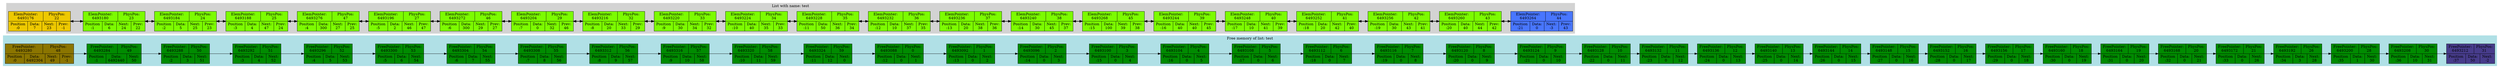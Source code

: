digraph G{
    subgraph clustermem {
    style=filled;
    color=powderblue;
        f0 [shape=record, label="{FreePointer:\n6493280 | PhysPos:\n48 } | {Position\n:0 | Data:\n6492304 | Next:\n49 | Prev:\n-1}",style="filled",fillcolor="gold4"];
        f0->f1
        f1 [shape=record, label="{FreePointer:\n6493284 | PhysPos:\n49 } | {Position\n:1 | Data:\n6492440 | Next:\n50}",style="filled",fillcolor="green4"];
        f1->f2
        f2 [shape=record, label="{FreePointer:\n6493288 | PhysPos:\n50 } | {Position\n:2 | Data:\n3 | Next:\n51}",style="filled",fillcolor="green4"];
        f2->f3
        f3 [shape=record, label="{FreePointer:\n6493292 | PhysPos:\n51 } | {Position\n:3 | Data:\n4 | Next:\n52}",style="filled",fillcolor="green4"];
        f3->f4
        f4 [shape=record, label="{FreePointer:\n6493296 | PhysPos:\n52 } | {Position\n:4 | Data:\n5 | Next:\n53}",style="filled",fillcolor="green4"];
        f4->f5
        f5 [shape=record, label="{FreePointer:\n6493300 | PhysPos:\n53 } | {Position\n:5 | Data:\n6 | Next:\n54}",style="filled",fillcolor="green4"];
        f5->f6
        f6 [shape=record, label="{FreePointer:\n6493304 | PhysPos:\n54 } | {Position\n:6 | Data:\n7 | Next:\n55}",style="filled",fillcolor="green4"];
        f6->f7
        f7 [shape=record, label="{FreePointer:\n6493308 | PhysPos:\n55 } | {Position\n:7 | Data:\n8 | Next:\n56}",style="filled",fillcolor="green4"];
        f7->f8
        f8 [shape=record, label="{FreePointer:\n6493312 | PhysPos:\n56 } | {Position\n:8 | Data:\n9 | Next:\n57}",style="filled",fillcolor="green4"];
        f8->f9
        f9 [shape=record, label="{FreePointer:\n6493316 | PhysPos:\n57 } | {Position\n:9 | Data:\n10 | Next:\n58}",style="filled",fillcolor="green4"];
        f9->f10
        f10 [shape=record, label="{FreePointer:\n6493320 | PhysPos:\n58 } | {Position\n:10 | Data:\n11 | Next:\n59}",style="filled",fillcolor="green4"];
        f10->f11
        f11 [shape=record, label="{FreePointer:\n6493324 | PhysPos:\n59 } | {Position\n:11 | Data:\n12 | Next:\n0}",style="filled",fillcolor="green4"];
        f11->f12
        f12 [shape=record, label="{FreePointer:\n6493088 | PhysPos:\n0 } | {Position\n:12 | Data:\n0 | Next:\n1}",style="filled",fillcolor="green4"];
        f12->f13
        f13 [shape=record, label="{FreePointer:\n6493092 | PhysPos:\n1 } | {Position\n:13 | Data:\n0 | Next:\n2}",style="filled",fillcolor="green4"];
        f13->f14
        f14 [shape=record, label="{FreePointer:\n6493096 | PhysPos:\n2 } | {Position\n:14 | Data:\n0 | Next:\n3}",style="filled",fillcolor="green4"];
        f14->f15
        f15 [shape=record, label="{FreePointer:\n6493100 | PhysPos:\n3 } | {Position\n:15 | Data:\n0 | Next:\n4}",style="filled",fillcolor="green4"];
        f15->f16
        f16 [shape=record, label="{FreePointer:\n6493104 | PhysPos:\n4 } | {Position\n:16 | Data:\n0 | Next:\n5}",style="filled",fillcolor="green4"];
        f16->f17
        f17 [shape=record, label="{FreePointer:\n6493108 | PhysPos:\n5 } | {Position\n:17 | Data:\n0 | Next:\n6}",style="filled",fillcolor="green4"];
        f17->f18
        f18 [shape=record, label="{FreePointer:\n6493112 | PhysPos:\n6 } | {Position\n:18 | Data:\n0 | Next:\n7}",style="filled",fillcolor="green4"];
        f18->f19
        f19 [shape=record, label="{FreePointer:\n6493116 | PhysPos:\n7 } | {Position\n:19 | Data:\n0 | Next:\n8}",style="filled",fillcolor="green4"];
        f19->f20
        f20 [shape=record, label="{FreePointer:\n6493120 | PhysPos:\n8 } | {Position\n:20 | Data:\n0 | Next:\n9}",style="filled",fillcolor="green4"];
        f20->f21
        f21 [shape=record, label="{FreePointer:\n6493124 | PhysPos:\n9 } | {Position\n:21 | Data:\n0 | Next:\n10}",style="filled",fillcolor="green4"];
        f21->f22
        f22 [shape=record, label="{FreePointer:\n6493128 | PhysPos:\n10 } | {Position\n:22 | Data:\n0 | Next:\n11}",style="filled",fillcolor="green4"];
        f22->f23
        f23 [shape=record, label="{FreePointer:\n6493132 | PhysPos:\n11 } | {Position\n:23 | Data:\n0 | Next:\n12}",style="filled",fillcolor="green4"];
        f23->f24
        f24 [shape=record, label="{FreePointer:\n6493136 | PhysPos:\n12 } | {Position\n:24 | Data:\n0 | Next:\n13}",style="filled",fillcolor="green4"];
        f24->f25
        f25 [shape=record, label="{FreePointer:\n6493140 | PhysPos:\n13 } | {Position\n:25 | Data:\n0 | Next:\n14}",style="filled",fillcolor="green4"];
        f25->f26
        f26 [shape=record, label="{FreePointer:\n6493144 | PhysPos:\n14 } | {Position\n:26 | Data:\n0 | Next:\n15}",style="filled",fillcolor="green4"];
        f26->f27
        f27 [shape=record, label="{FreePointer:\n6493148 | PhysPos:\n15 } | {Position\n:27 | Data:\n0 | Next:\n16}",style="filled",fillcolor="green4"];
        f27->f28
        f28 [shape=record, label="{FreePointer:\n6493152 | PhysPos:\n16 } | {Position\n:28 | Data:\n0 | Next:\n17}",style="filled",fillcolor="green4"];
        f28->f29
        f29 [shape=record, label="{FreePointer:\n6493156 | PhysPos:\n17 } | {Position\n:29 | Data:\n0 | Next:\n18}",style="filled",fillcolor="green4"];
        f29->f30
        f30 [shape=record, label="{FreePointer:\n6493160 | PhysPos:\n18 } | {Position\n:30 | Data:\n0 | Next:\n19}",style="filled",fillcolor="green4"];
        f30->f31
        f31 [shape=record, label="{FreePointer:\n6493164 | PhysPos:\n19 } | {Position\n:31 | Data:\n0 | Next:\n20}",style="filled",fillcolor="green4"];
        f31->f32
        f32 [shape=record, label="{FreePointer:\n6493168 | PhysPos:\n20 } | {Position\n:32 | Data:\n0 | Next:\n21}",style="filled",fillcolor="green4"];
        f32->f33
        f33 [shape=record, label="{FreePointer:\n6493172 | PhysPos:\n21 } | {Position\n:33 | Data:\n0 | Next:\n26}",style="filled",fillcolor="green4"];
        f33->f34
        f34 [shape=record, label="{FreePointer:\n6493192 | PhysPos:\n26 } | {Position\n:34 | Data:\n3 | Next:\n28}",style="filled",fillcolor="green4"];
        f34->f35
        f35 [shape=record, label="{FreePointer:\n6493200 | PhysPos:\n28 } | {Position\n:35 | Data:\n1 | Next:\n30}",style="filled",fillcolor="green4"];
        f35->f36
        f36 [shape=record, label="{FreePointer:\n6493208 | PhysPos:\n30 } | {Position\n:36 | Data:\n10 | Next:\n31}",style="filled",fillcolor="green4"];
        f36->f37
        f37 [shape=record, label="{FreePointer:\n6493212 | PhysPos:\n31 } | {Position\n:37 | Data:\n50 | Next:\n-2}",style="filled",fillcolor="slateblue4"];
    label = "Free memory of list: test"}

    rankdir=LR;
    subgraph clusterlist {
    style=filled;
    color=lightgrey;
        0 [shape=record, label="{ElemPointer:\n6493176 | PhysPos:\n22 } | {Position\n:0 | Data:\n7 | Next:\n23 | Prev:\n-1}",style="filled",fillcolor="gold2"];
        0->1[dir="both";style="bold"];
        1 [shape=record, label="{ElemPointer:\n6493180 | PhysPos:\n23 }  | {Position\n:1 | Data:\n6 | Next:\n24 | Prev:\n22}",style="filled",fillcolor="lawngreen"];
        1->2[dir="both";style="bold"];
        2 [shape=record, label="{ElemPointer:\n6493184 | PhysPos:\n24 }  | {Position\n:2 | Data:\n5 | Next:\n25 | Prev:\n23}",style="filled",fillcolor="lawngreen"];
        2->3[dir="both";style="bold"];
        3 [shape=record, label="{ElemPointer:\n6493188 | PhysPos:\n25 }  | {Position\n:3 | Data:\n4 | Next:\n47 | Prev:\n24}",style="filled",fillcolor="lawngreen"];
        3->4[dir="both";style="bold"];
        4 [shape=record, label="{ElemPointer:\n6493276 | PhysPos:\n47 }  | {Position\n:4 | Data:\n300 | Next:\n27 | Prev:\n25}",style="filled",fillcolor="lawngreen"];
        4->5[dir="both";style="bold"];
        5 [shape=record, label="{ElemPointer:\n6493196 | PhysPos:\n27 }  | {Position\n:5 | Data:\n2 | Next:\n46 | Prev:\n47}",style="filled",fillcolor="lawngreen"];
        5->6[dir="both";style="bold"];
        6 [shape=record, label="{ElemPointer:\n6493272 | PhysPos:\n46 }  | {Position\n:6 | Data:\n300 | Next:\n29 | Prev:\n27}",style="filled",fillcolor="lawngreen"];
        6->7[dir="both";style="bold"];
        7 [shape=record, label="{ElemPointer:\n6493204 | PhysPos:\n29 }  | {Position\n:7 | Data:\n0 | Next:\n32 | Prev:\n46}",style="filled",fillcolor="lawngreen"];
        7->8[dir="both";style="bold"];
        8 [shape=record, label="{ElemPointer:\n6493216 | PhysPos:\n32 }  | {Position\n:8 | Data:\n20 | Next:\n33 | Prev:\n29}",style="filled",fillcolor="lawngreen"];
        8->9[dir="both";style="bold"];
        9 [shape=record, label="{ElemPointer:\n6493220 | PhysPos:\n33 }  | {Position\n:9 | Data:\n30 | Next:\n34 | Prev:\n32}",style="filled",fillcolor="lawngreen"];
        9->10[dir="both";style="bold"];
        10 [shape=record, label="{ElemPointer:\n6493224 | PhysPos:\n34 }  | {Position\n:10 | Data:\n40 | Next:\n35 | Prev:\n33}",style="filled",fillcolor="lawngreen"];
        10->11[dir="both";style="bold"];
        11 [shape=record, label="{ElemPointer:\n6493228 | PhysPos:\n35 }  | {Position\n:11 | Data:\n50 | Next:\n36 | Prev:\n34}",style="filled",fillcolor="lawngreen"];
        11->12[dir="both";style="bold"];
        12 [shape=record, label="{ElemPointer:\n6493232 | PhysPos:\n36 }  | {Position\n:12 | Data:\n10 | Next:\n37 | Prev:\n35}",style="filled",fillcolor="lawngreen"];
        12->13[dir="both";style="bold"];
        13 [shape=record, label="{ElemPointer:\n6493236 | PhysPos:\n37 }  | {Position\n:13 | Data:\n20 | Next:\n38 | Prev:\n36}",style="filled",fillcolor="lawngreen"];
        13->14[dir="both";style="bold"];
        14 [shape=record, label="{ElemPointer:\n6493240 | PhysPos:\n38 }  | {Position\n:14 | Data:\n30 | Next:\n45 | Prev:\n37}",style="filled",fillcolor="lawngreen"];
        14->15[dir="both";style="bold"];
        15 [shape=record, label="{ElemPointer:\n6493268 | PhysPos:\n45 }  | {Position\n:15 | Data:\n100 | Next:\n39 | Prev:\n38}",style="filled",fillcolor="lawngreen"];
        15->16[dir="both";style="bold"];
        16 [shape=record, label="{ElemPointer:\n6493244 | PhysPos:\n39 }  | {Position\n:16 | Data:\n40 | Next:\n40 | Prev:\n45}",style="filled",fillcolor="lawngreen"];
        16->17[dir="both";style="bold"];
        17 [shape=record, label="{ElemPointer:\n6493248 | PhysPos:\n40 }  | {Position\n:17 | Data:\n10 | Next:\n41 | Prev:\n39}",style="filled",fillcolor="lawngreen"];
        17->18[dir="both";style="bold"];
        18 [shape=record, label="{ElemPointer:\n6493252 | PhysPos:\n41 }  | {Position\n:18 | Data:\n20 | Next:\n42 | Prev:\n40}",style="filled",fillcolor="lawngreen"];
        18->19[dir="both";style="bold"];
        19 [shape=record, label="{ElemPointer:\n6493256 | PhysPos:\n42 }  | {Position\n:19 | Data:\n30 | Next:\n43 | Prev:\n41}",style="filled",fillcolor="lawngreen"];
        19->20[dir="both";style="bold"];
        20 [shape=record, label="{ElemPointer:\n6493260 | PhysPos:\n43 }  | {Position\n:20 | Data:\n40 | Next:\n44 | Prev:\n42}",style="filled",fillcolor="lawngreen"];
        20->21[dir="both";style="bold"];
        21 [shape=record, label="{ElemPointer:\n6493264 | PhysPos:\n44 }  | {Position\n:21 | Data:\n0 | Next:\n-3 | Prev:\n43}",style="filled",fillcolor="royalblue1"];
    label = "List with name: test"}
}
